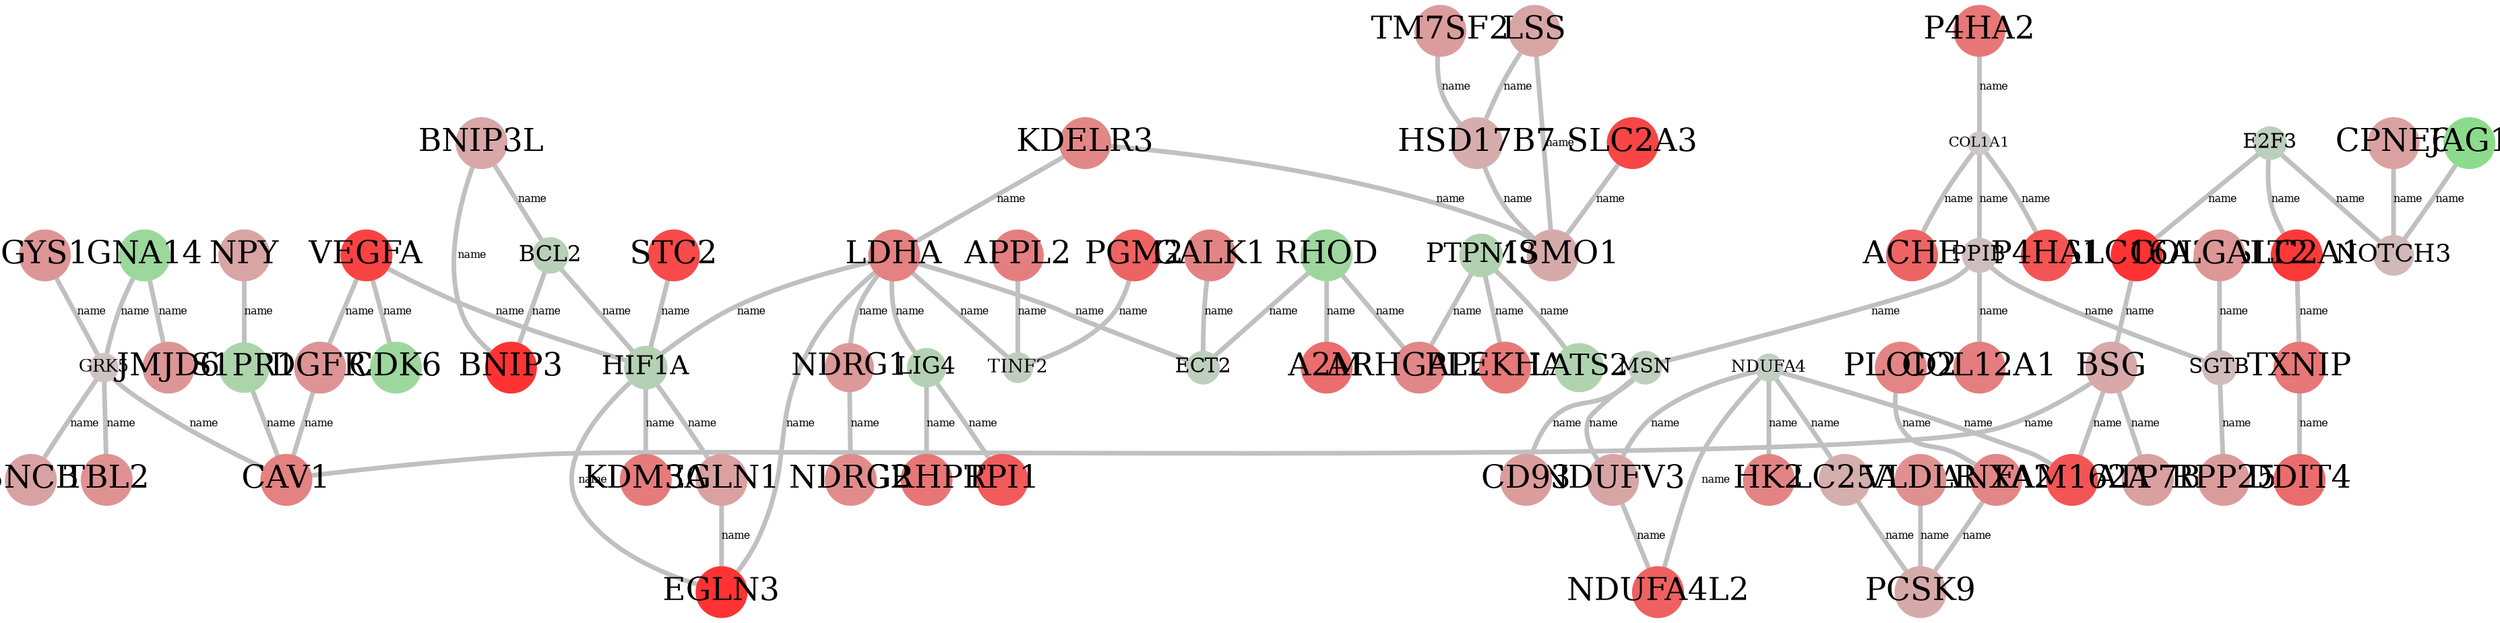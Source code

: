 strict graph G {
outputorder=edgesfirst
layers="0:1:2:6:8:9:10:15:17:18:19:24:26:30:31:32:34:35:41:42:44:64:66:67:68:69:72:74"
  1 [ layer="41:all" , label="E2F3" , style="filled" , fillcolor="#BCCFBC" , color="#BCCFBC" , fontsize="14.191955059125" , shape="circle" , fixedsize="true" , width="0.315376779091667" , rank="41" , pos="165.59, 713.64" ];
  2 [ layer="15:all" , label="SLC16A3" , style="filled" , fillcolor="#FF3333" , color="#FF3333" , fontsize="22.5" , shape="circle" , fixedsize="true" , width="0.5" , rank="15" , pos="206.19, 674.61" ];
  3 [ layer="9:all" , label="KDELR3" , style="filled" , fillcolor="#E28787" , color="#E28787" , fontsize="22.5" , shape="circle" , fixedsize="true" , width="0.5" , rank="9" , pos="271.34, 155.29" ];
  4 [ layer="1:all" , label="LDHA" , style="filled" , fillcolor="#E48181" , color="#E48181" , fontsize="22.5" , shape="circle" , fixedsize="true" , width="0.5" , rank="1" , pos="230.24, 235.89" ];
  5 [ layer="30:all" , label="RHOD" , style="filled" , fillcolor="#9ED79E" , color="#9ED79E" , fontsize="22.5" , shape="circle" , fixedsize="true" , width="0.5" , rank="30" , pos="244.29, 196.43" ];
  6 [ layer="30:all" , label="A2M" , style="filled" , fillcolor="#EB6D6D" , color="#EB6D6D" , fontsize="22.5" , shape="circle" , fixedsize="true" , width="0.5" , rank="30" , pos="312.11, 237.27" ];
  7 [ layer="64:all" , label="P4HA2" , style="filled" , fillcolor="#E87777" , color="#E87777" , fontsize="22.5" , shape="circle" , fixedsize="true" , width="0.5" , rank="64" , pos="591.07, 327.99" ];
  8 [ layer="64:all" , label="COL1A1" , style="filled" , fillcolor="#CDC8C8" , color="#CDC8C8" , fontsize="10.02236010225" , shape="circle" , fixedsize="true" , width="0.222719113383333" , rank="64" , pos="563.88, 383.03" ];
  9 [ layer="64:all" , label="PLOD2" , style="filled" , fillcolor="#E38585" , color="#E38585" , fontsize="22.5" , shape="circle" , fixedsize="true" , width="0.5" , rank="64" , pos="61.94, 521.89" ];
  10 [ layer="64:all" , label="ANXA2" , style="filled" , fillcolor="#E38686" , color="#E38686" , fontsize="22.5" , shape="circle" , fixedsize="true" , width="0.5" , rank="64" , pos="130.65, 477.45" ];
  11 [ layer="41:all" , label="SLC2A1" , style="filled" , fillcolor="#FC3939" , color="#FC3939" , fontsize="22.5" , shape="circle" , fixedsize="true" , width="0.5" , rank="41" , pos="145.20, 771.05" ];
  12 [ layer="64:all" , label="P4HA1" , style="filled" , fillcolor="#F35454" , color="#F35454" , fontsize="22.5" , shape="circle" , fixedsize="true" , width="0.5" , rank="64" , pos="568.77, 443.57" ];
  13 [ layer="72:all" , label="BNIP3L" , style="filled" , fillcolor="#D8A7A7" , color="#D8A7A7" , fontsize="22.5" , shape="circle" , fixedsize="true" , width="0.5" , rank="72" , pos="59.31, 355.66" ];
  14 [ layer="72:all" , label="BCL2" , style="filled" , fillcolor="#B8D0B8" , color="#B8D0B8" , fontsize="15.7282833945637" , shape="circle" , fixedsize="true" , width="0.349517408768081" , rank="72" , pos="143.49, 380.47" ];
  15 [ layer="6:all" , label="VEGFA" , style="filled" , fillcolor="#F94343" , color="#F94343" , fontsize="22.5" , shape="circle" , fixedsize="true" , width="0.5" , rank="6" , pos="241.19, 454.09" ];
  16 [ layer="15:all" , label="PDGFRA" , style="filled" , fillcolor="#DE9494" , color="#DE9494" , fontsize="22.5" , shape="circle" , fixedsize="true" , width="0.5" , rank="15" , pos="275.28, 556.40" ];
  17 [ layer="74:all" , label="NPY" , style="filled" , fillcolor="#D9A4A4" , color="#D9A4A4" , fontsize="22.5" , shape="circle" , fixedsize="true" , width="0.5" , rank="74" , pos="346.38, 778.89" ];
  18 [ layer="74:all" , label="S1PR1" , style="filled" , fillcolor="#ABD4AB" , color="#ABD4AB" , fontsize="21.8176937008565" , shape="circle" , fixedsize="true" , width="0.484837637796811" , rank="74" , pos="317.88, 700.61" ];
  19 [ layer="64:all" , label="PPIB" , style="filled" , fillcolor="#D0BEBE" , color="#D0BEBE" , fontsize="15.1020421630067" , shape="circle" , fixedsize="true" , width="0.335600936955704" , rank="64" , pos="510.65, 378.95" ];
  20 [ layer="64:all" , label="ACHE" , style="filled" , fillcolor="#EE6464" , color="#EE6464" , fontsize="22.5" , shape="circle" , fixedsize="true" , width="0.5" , rank="64" , pos="628.96, 395.61" ];
  21 [ layer="64:all" , label="MSN" , style="filled" , fillcolor="#BDCFBD" , color="#BDCFBD" , fontsize="14.4999936867183" , shape="circle" , fixedsize="true" , width="0.322222081927074" , rank="64" , pos="472.61, 441.51" ];
  22 [ layer="24:all" , label="GNA14" , style="filled" , fillcolor="#9CD79C" , color="#9CD79C" , fontsize="22.5" , shape="circle" , fixedsize="true" , width="0.5" , rank="24" , pos="287.46, 739.47" ];
  23 [ layer="24:all" , label="GRK5" , style="filled" , fillcolor="#CFC2C2" , color="#CFC2C2" , fontsize="12.3266458878204" , shape="circle" , fixedsize="true" , width="0.273925464173786" , rank="24" , pos="386.28, 681.75" ];
  24 [ layer="24:all" , label="GYS1" , style="filled" , fillcolor="#DE9595" , color="#DE9595" , fontsize="22.5" , shape="circle" , fixedsize="true" , width="0.5" , rank="24" , pos="413.21, 738.67" ];
  25 [ layer="15:all" , label="BSG" , style="filled" , fillcolor="#D7A9A9" , color="#D7A9A9" , fontsize="22.5" , shape="circle" , fixedsize="true" , width="0.5" , rank="15" , pos="250.95, 635.18" ];
  26 [ layer="35:all" , label="ATP7B" , style="filled" , fillcolor="#DA9F9F" , color="#DA9F9F" , fontsize="22.5" , shape="circle" , fixedsize="true" , width="0.5" , rank="35" , pos="173.94, 613.29" ];
  27 [ layer="8:all" , label="LIG4" , style="filled" , fillcolor="#B3D2B3" , color="#B3D2B3" , fontsize="16.651477283888" , shape="circle" , fixedsize="true" , width="0.370032828530845" , rank="8" , pos="313.73, 190.20" ];
  28 [ layer="64:all" , label="NDUFA4" , style="filled" , fillcolor="#C2CEC2" , color="#C2CEC2" , fontsize="11.8354718864254" , shape="circle" , fixedsize="true" , width="0.263010486365009" , rank="64" , pos="357.20, 524.79" ];
  29 [ layer="64:all" , label="SLC25A1" , style="filled" , fillcolor="#D5AEAE" , color="#D5AEAE" , fontsize="22.5" , shape="circle" , fixedsize="true" , width="0.5" , rank="64" , pos="291.63, 493.49" ];
  30 [ layer="64:all" , label="HK2" , style="filled" , fillcolor="#E38484" , color="#E38484" , fontsize="22.5" , shape="circle" , fixedsize="true" , width="0.5" , rank="64" , pos="418.66, 571.35" ];
  31 [ layer="64:all" , label="NDUFV3" , style="filled" , fillcolor="#D8A5A5" , color="#D8A5A5" , fontsize="22.5" , shape="circle" , fixedsize="true" , width="0.5" , rank="64" , pos="413.64, 474.78" ];
  32 [ layer="34:all" , label="TM7SF2" , style="filled" , fillcolor="#DB9C9C" , color="#DB9C9C" , fontsize="22.5" , shape="circle" , fixedsize="true" , width="0.5" , rank="34" , pos="454.47, 30.42" ];
  33 [ layer="34:all" , label="HSD17B7" , style="filled" , fillcolor="#D6ADAD" , color="#D6ADAD" , fontsize="22.5" , shape="circle" , fixedsize="true" , width="0.5" , rank="34" , pos="332.47, 68.34" ];
  34 [ layer="42:all" , label="LSS" , style="filled" , fillcolor="#D8A5A5" , color="#D8A5A5" , fontsize="22.5" , shape="circle" , fixedsize="true" , width="0.5" , rank="42" , pos="302.57, 22.41" ];
  35 [ layer="8:all" , label="TPI1" , style="filled" , fillcolor="#F15B5B" , color="#F15B5B" , fontsize="22.5" , shape="circle" , fixedsize="true" , width="0.5" , rank="8" , pos="366.34, 141.64" ];
  36 [ layer="19:all" , label="CDK6" , style="filled" , fillcolor="#9ED79E" , color="#9ED79E" , fontsize="22.5" , shape="circle" , fixedsize="true" , width="0.5" , rank="19" , pos="330.32, 426.33" ];
  37 [ layer="15:all" , label="CAV1" , style="filled" , fillcolor="#E48181" , color="#E48181" , fontsize="22.5" , shape="circle" , fixedsize="true" , width="0.5" , rank="15" , pos="321.73, 639.36" ];
  38 [ layer="72:all" , label="BNIP3" , style="filled" , fillcolor="#FF3333" , color="#FF3333" , fontsize="22.5" , shape="circle" , fixedsize="true" , width="0.5" , rank="72" , pos="95.85, 416.23" ];
  39 [ layer="26:all" , label="MSMO1" , style="filled" , fillcolor="#D7AAAA" , color="#D7AAAA" , fontsize="22.5" , shape="circle" , fixedsize="true" , width="0.5" , rank="26" , pos="260.43, 107.72" ];
  40 [ layer="26:all" , label="SLC2A3" , style="filled" , fillcolor="#F84646" , color="#F84646" , fontsize="22.5" , shape="circle" , fixedsize="true" , width="0.5" , rank="26" , pos="210.46, 67.29" ];
  41 [ layer="68:all" , label="SNCB" , style="filled" , fillcolor="#D9A2A2" , color="#D9A2A2" , fontsize="22.5" , shape="circle" , fixedsize="true" , width="0.5" , rank="68" , pos="447.03, 687.60" ];
  42 [ layer="6:all" , label="STC2" , style="filled" , fillcolor="#F74A4A" , color="#F74A4A" , fontsize="22.5" , shape="circle" , fixedsize="true" , width="0.5" , rank="6" , pos="291.40, 385.56" ];
  43 [ layer="6:all" , label="HIF1A" , style="filled" , fillcolor="#B5D1B5" , color="#B5D1B5" , fontsize="18.914915056753" , shape="circle" , fixedsize="true" , width="0.420331445705623" , rank="6" , pos="212.52, 361.07" ];
  44 [ layer="24:all" , label="JMJD6" , style="filled" , fillcolor="#DE9595" , color="#DE9595" , fontsize="22.5" , shape="circle" , fixedsize="true" , width="0.5" , rank="24" , pos="249.21, 778.89" ];
  45 [ layer="30:all" , label="ARHGAP29" , style="filled" , fillcolor="#E28787" , color="#E28787" , fontsize="22.5" , shape="circle" , fixedsize="true" , width="0.5" , rank="30" , pos="138.41, 146.03" ];
  46 [ layer="66:all" , label="PTPN13" , style="filled" , fillcolor="#B1D2B1" , color="#B1D2B1" , fontsize="18.9619126938768" , shape="circle" , fixedsize="true" , width="0.421375837641708" , rank="66" , pos="164.90, 104.54" ];
  47 [ layer="44:all" , label="NDRG1" , style="filled" , fillcolor="#DD9898" , color="#DD9898" , fontsize="21.3856202462066" , shape="circle" , fixedsize="true" , width="0.475236005471258" , rank="44" , pos="142.31, 267.90" ];
  48 [ layer="64:all" , label="PCSK9" , style="filled" , fillcolor="#D7AAAA" , color="#D7AAAA" , fontsize="22.5" , shape="circle" , fixedsize="true" , width="0.5" , rank="64" , pos="178.59, 517.01" ];
  49 [ layer="64:all" , label="VLDLR" , style="filled" , fillcolor="#DF9191" , color="#DF9191" , fontsize="22.5" , shape="circle" , fixedsize="true" , width="0.5" , rank="64" , pos="166.96, 561.53" ];
  50 [ layer="64:all" , label="SGTB" , style="filled" , fillcolor="#D1BCBC" , color="#D1BCBC" , fontsize="14.9112139758136" , shape="circle" , fixedsize="true" , width="0.331360310573636" , rank="64" , pos="494.64, 311.65" ];
  51 [ layer="64:all" , label="COLGALT2" , style="filled" , fillcolor="#DD9797" , color="#DD9797" , fontsize="22.5" , shape="circle" , fixedsize="true" , width="0.5" , rank="64" , pos="444.04, 276.41" ];
  52 [ layer="64:all" , label="RPP25" , style="filled" , fillcolor="#DC9B9B" , color="#DC9B9B" , fontsize="22.5" , shape="circle" , fixedsize="true" , width="0.5" , rank="64" , pos="566.06, 242.81" ];
  53 [ layer="17:all" , label="TINF2" , style="filled" , fillcolor="#C0CEC0" , color="#C0CEC0" , fontsize="12.936629457003" , shape="circle" , fixedsize="true" , width="0.287480654600067" , rank="17" , pos="154.20, 217.50" ];
  54 [ layer="17:all" , label="APPL2" , style="filled" , fillcolor="#E57F7F" , color="#E57F7F" , fontsize="22.5" , shape="circle" , fixedsize="true" , width="0.5" , rank="17" , pos="58.40, 229.37" ];
  55 [ layer="18:all" , label="PGM2" , style="filled" , fillcolor="#EF6262" , color="#EF6262" , fontsize="22.5" , shape="circle" , fixedsize="true" , width="0.5" , rank="18" , pos="88.73, 185.42" ];
  56 [ layer="15:all" , label="FAM162A" , style="filled" , fillcolor="#F35555" , color="#F35555" , fontsize="22.5" , shape="circle" , fixedsize="true" , width="0.5" , rank="15" , pos="323.64, 595.79" ];
  57 [ layer="31:all" , label="EGLN1" , style="filled" , fillcolor="#DAA1A1" , color="#DAA1A1" , fontsize="22.5" , shape="circle" , fixedsize="true" , width="0.5" , rank="31" , pos="304.99, 346.12" ];
  58 [ layer="41:all" , label="TXNIP" , style="filled" , fillcolor="#E87777" , color="#E87777" , fontsize="22.5" , shape="circle" , fixedsize="true" , width="0.5" , rank="41" , pos="117.73, 810.58" ];
  59 [ layer="66:all" , label="PLEKHA2" , style="filled" , fillcolor="#E77979" , color="#E77979" , fontsize="22.5" , shape="circle" , fixedsize="true" , width="0.5" , rank="66" , pos="51.39, 91.18" ];
  60 [ layer="30:all" , label="ECT2" , style="filled" , fillcolor="#BDCFBD" , color="#BDCFBD" , fontsize="14.1778015788057" , shape="circle" , fixedsize="true" , width="0.315062257306793" , rank="30" , pos="273.99, 270.31" ];
  61 [ layer="32:all" , label="GALK1" , style="filled" , fillcolor="#E38484" , color="#E38484" , fontsize="22.5" , shape="circle" , fixedsize="true" , width="0.5" , rank="32" , pos="322.03, 306.69" ];
  62 [ layer="2:all" , label="EGLN3" , style="filled" , fillcolor="#FF3333" , color="#FF3333" , fontsize="22.5" , shape="circle" , fixedsize="true" , width="0.5" , rank="2" , pos="210.16, 306.43" ];
  63 [ layer="69:all" , label="LATS2" , style="filled" , fillcolor="#AFD3AF" , color="#AFD3AF" , fontsize="21.1257315930467" , shape="circle" , fixedsize="true" , width="0.469460702067704" , rank="69" , pos="110.03, 28.96" ];
  64 [ layer="64:all" , label="NDUFA4L2" , style="filled" , fillcolor="#EF6161" , color="#EF6161" , fontsize="22.5" , shape="circle" , fixedsize="true" , width="0.5" , rank="64" , pos="462.69, 531.91" ];
  65 [ layer="10:all" , label="GRHPR" , style="filled" , fillcolor="#E87676" , color="#E87676" , fontsize="22.5" , shape="circle" , fixedsize="true" , width="0.5" , rank="10" , pos="390.40, 202.71" ];
  66 [ layer="64:all" , label="CD93" , style="filled" , fillcolor="#DB9C9C" , color="#DB9C9C" , fontsize="22.5" , shape="circle" , fixedsize="true" , width="0.5" , rank="64" , pos="508.98, 492.51" ];
  67 [ layer="41:all" , label="NOTCH3" , style="filled" , fillcolor="#D2B9B9" , color="#D2B9B9" , fontsize="17.6470388620274" , shape="circle" , fixedsize="true" , width="0.392156419156164" , rank="41" , pos="95.83, 678.90" ];
  68 [ layer="41:all" , label="CPNE6" , style="filled" , fillcolor="#DAA1A1" , color="#DAA1A1" , fontsize="22.5" , shape="circle" , fixedsize="true" , width="0.5" , rank="41" , pos="65.61, 716.39" ];
  69 [ layer="67:all" , label="JAG1" , style="filled" , fillcolor="#8CDB8C" , color="#8CDB8C" , fontsize="22.5" , shape="circle" , fixedsize="true" , width="0.5" , rank="67" , pos="87.90, 621.31" ];
  70 [ layer="41:all" , label="DDIT4" , style="filled" , fillcolor="#EB6C6C" , color="#EB6C6C" , fontsize="22.5" , shape="circle" , fixedsize="true" , width="0.5" , rank="41" , pos="22.71, 814.06" ];
  71 [ layer="64:all" , label="COL12A1" , style="filled" , fillcolor="#E57E7E" , color="#E57E7E" , fontsize="22.5" , shape="circle" , fixedsize="true" , width="0.5" , rank="64" , pos="418.49, 380.65" ];
  72 [ layer="44:all" , label="NDRG2" , style="filled" , fillcolor="#E18C8C" , color="#E18C8C" , fontsize="22.5" , shape="circle" , fixedsize="true" , width="0.5" , rank="44" , pos="105.00, 309.14" ];
  73 [ layer="6:all" , label="KDM3A" , style="filled" , fillcolor="#E67B7B" , color="#E67B7B" , fontsize="22.5" , shape="circle" , fixedsize="true" , width="0.5" , rank="6" , pos="200.36, 414.69" ];
  74 [ layer="24:all" , label="TBL2" , style="filled" , fillcolor="#DF9292" , color="#DF9292" , fontsize="22.5" , shape="circle" , fixedsize="true" , width="0.5" , rank="24" , pos="398.96, 639.31" ];
  1 -- 2 [ label="name" , style="solid" , penwidth="3.33333333333333" , fontsize="7.5" , color="grey" ];
  3 -- 4 [ label="name" , style="solid" , penwidth="3.33333333333333" , fontsize="7.5" , color="grey" ];
  5 -- 6 [ label="name" , style="solid" , penwidth="3.33333333333333" , fontsize="7.5" , color="grey" ];
  7 -- 8 [ label="name" , style="solid" , penwidth="3.33333333333333" , fontsize="7.5" , color="grey" ];
  9 -- 10 [ label="name" , style="solid" , penwidth="3.33333333333333" , fontsize="7.5" , color="grey" ];
  1 -- 11 [ label="name" , style="solid" , penwidth="3.33333333333333" , fontsize="7.5" , color="grey" ];
  8 -- 12 [ label="name" , style="solid" , penwidth="3.33333333333333" , fontsize="7.5" , color="grey" ];
  13 -- 14 [ label="name" , style="solid" , penwidth="3.33333333333333" , fontsize="7.5" , color="grey" ];
  15 -- 16 [ label="name" , style="solid" , penwidth="3.33333333333333" , fontsize="7.5" , color="grey" ];
  17 -- 18 [ label="name" , style="solid" , penwidth="3.33333333333333" , fontsize="7.5" , color="grey" ];
  8 -- 19 [ label="name" , style="solid" , penwidth="3.33333333333333" , fontsize="7.5" , color="grey" ];
  8 -- 20 [ label="name" , style="solid" , penwidth="3.33333333333333" , fontsize="7.5" , color="grey" ];
  19 -- 21 [ label="name" , style="solid" , penwidth="3.33333333333333" , fontsize="7.5" , color="grey" ];
  22 -- 23 [ label="name" , style="solid" , penwidth="3.33333333333333" , fontsize="7.5" , color="grey" ];
  24 -- 23 [ label="name" , style="solid" , penwidth="3.33333333333333" , fontsize="7.5" , color="grey" ];
  2 -- 25 [ label="name" , style="solid" , penwidth="3.33333333333333" , fontsize="7.5" , color="grey" ];
  25 -- 26 [ label="name" , style="solid" , penwidth="3.33333333333333" , fontsize="7.5" , color="grey" ];
  4 -- 27 [ label="name" , style="solid" , penwidth="3.33333333333333" , fontsize="7.5" , color="grey" ];
  28 -- 29 [ label="name" , style="solid" , penwidth="3.33333333333333" , fontsize="7.5" , color="grey" ];
  28 -- 30 [ label="name" , style="solid" , penwidth="3.33333333333333" , fontsize="7.5" , color="grey" ];
  28 -- 31 [ label="name" , style="solid" , penwidth="3.33333333333333" , fontsize="7.5" , color="grey" ];
  21 -- 31 [ label="name" , style="solid" , penwidth="3.33333333333333" , fontsize="7.5" , color="grey" ];
  32 -- 33 [ label="name" , style="solid" , penwidth="3.33333333333333" , fontsize="7.5" , color="grey" ];
  34 -- 33 [ label="name" , style="solid" , penwidth="3.33333333333333" , fontsize="7.5" , color="grey" ];
  27 -- 35 [ label="name" , style="solid" , penwidth="3.33333333333333" , fontsize="7.5" , color="grey" ];
  15 -- 36 [ label="name" , style="solid" , penwidth="3.33333333333333" , fontsize="7.5" , color="grey" ];
  16 -- 37 [ label="name" , style="solid" , penwidth="3.33333333333333" , fontsize="7.5" , color="grey" ];
  18 -- 37 [ label="name" , style="solid" , penwidth="3.33333333333333" , fontsize="7.5" , color="grey" ];
  23 -- 37 [ label="name" , style="solid" , penwidth="3.33333333333333" , fontsize="7.5" , color="grey" ];
  25 -- 37 [ label="name" , style="solid" , penwidth="3.33333333333333" , fontsize="7.5" , color="grey" ];
  13 -- 38 [ label="name" , style="solid" , penwidth="3.33333333333333" , fontsize="7.5" , color="grey" ];
  14 -- 38 [ label="name" , style="solid" , penwidth="3.33333333333333" , fontsize="7.5" , color="grey" ];
  3 -- 39 [ label="name" , style="solid" , penwidth="3.33333333333333" , fontsize="7.5" , color="grey" ];
  40 -- 39 [ label="name" , style="solid" , penwidth="3.33333333333333" , fontsize="7.5" , color="grey" ];
  34 -- 39 [ label="name" , style="solid" , penwidth="3.33333333333333" , fontsize="7.5" , color="grey" ];
  33 -- 39 [ label="name" , style="solid" , penwidth="3.33333333333333" , fontsize="7.5" , color="grey" ];
  23 -- 41 [ label="name" , style="solid" , penwidth="3.33333333333333" , fontsize="7.5" , color="grey" ];
  42 -- 43 [ label="name" , style="solid" , penwidth="3.33333333333333" , fontsize="7.5" , color="grey" ];
  4 -- 43 [ label="name" , style="solid" , penwidth="3.33333333333333" , fontsize="7.5" , color="grey" ];
  14 -- 43 [ label="name" , style="solid" , penwidth="3.33333333333333" , fontsize="7.5" , color="grey" ];
  15 -- 43 [ label="name" , style="solid" , penwidth="3.33333333333333" , fontsize="7.5" , color="grey" ];
  22 -- 44 [ label="name" , style="solid" , penwidth="3.33333333333333" , fontsize="7.5" , color="grey" ];
  5 -- 45 [ label="name" , style="solid" , penwidth="3.33333333333333" , fontsize="7.5" , color="grey" ];
  46 -- 45 [ label="name" , style="solid" , penwidth="3.33333333333333" , fontsize="7.5" , color="grey" ];
  4 -- 47 [ label="name" , style="solid" , penwidth="3.33333333333333" , fontsize="7.5" , color="grey" ];
  10 -- 48 [ label="name" , style="solid" , penwidth="3.33333333333333" , fontsize="7.5" , color="grey" ];
  29 -- 48 [ label="name" , style="solid" , penwidth="3.33333333333333" , fontsize="7.5" , color="grey" ];
  49 -- 48 [ label="name" , style="solid" , penwidth="3.33333333333333" , fontsize="7.5" , color="grey" ];
  19 -- 50 [ label="name" , style="solid" , penwidth="3.33333333333333" , fontsize="7.5" , color="grey" ];
  51 -- 50 [ label="name" , style="solid" , penwidth="3.33333333333333" , fontsize="7.5" , color="grey" ];
  50 -- 52 [ label="name" , style="solid" , penwidth="3.33333333333333" , fontsize="7.5" , color="grey" ];
  4 -- 53 [ label="name" , style="solid" , penwidth="3.33333333333333" , fontsize="7.5" , color="grey" ];
  54 -- 53 [ label="name" , style="solid" , penwidth="3.33333333333333" , fontsize="7.5" , color="grey" ];
  55 -- 53 [ label="name" , style="solid" , penwidth="3.33333333333333" , fontsize="7.5" , color="grey" ];
  28 -- 56 [ label="name" , style="solid" , penwidth="3.33333333333333" , fontsize="7.5" , color="grey" ];
  25 -- 56 [ label="name" , style="solid" , penwidth="3.33333333333333" , fontsize="7.5" , color="grey" ];
  43 -- 57 [ label="name" , style="solid" , penwidth="3.33333333333333" , fontsize="7.5" , color="grey" ];
  11 -- 58 [ label="name" , style="solid" , penwidth="3.33333333333333" , fontsize="7.5" , color="grey" ];
  46 -- 59 [ label="name" , style="solid" , penwidth="3.33333333333333" , fontsize="7.5" , color="grey" ];
  5 -- 60 [ label="name" , style="solid" , penwidth="3.33333333333333" , fontsize="7.5" , color="grey" ];
  4 -- 60 [ label="name" , style="solid" , penwidth="3.33333333333333" , fontsize="7.5" , color="grey" ];
  61 -- 60 [ label="name" , style="solid" , penwidth="3.33333333333333" , fontsize="7.5" , color="grey" ];
  4 -- 62 [ label="name" , style="solid" , penwidth="3.33333333333333" , fontsize="7.5" , color="grey" ];
  43 -- 62 [ label="name" , style="solid" , penwidth="3.33333333333333" , fontsize="7.5" , color="grey" ];
  57 -- 62 [ label="name" , style="solid" , penwidth="3.33333333333333" , fontsize="7.5" , color="grey" ];
  46 -- 63 [ label="name" , style="solid" , penwidth="3.33333333333333" , fontsize="7.5" , color="grey" ];
  28 -- 64 [ label="name" , style="solid" , penwidth="3.33333333333333" , fontsize="7.5" , color="grey" ];
  31 -- 64 [ label="name" , style="solid" , penwidth="3.33333333333333" , fontsize="7.5" , color="grey" ];
  27 -- 65 [ label="name" , style="solid" , penwidth="3.33333333333333" , fontsize="7.5" , color="grey" ];
  21 -- 66 [ label="name" , style="solid" , penwidth="3.33333333333333" , fontsize="7.5" , color="grey" ];
  1 -- 67 [ label="name" , style="solid" , penwidth="3.33333333333333" , fontsize="7.5" , color="grey" ];
  68 -- 67 [ label="name" , style="solid" , penwidth="3.33333333333333" , fontsize="7.5" , color="grey" ];
  69 -- 67 [ label="name" , style="solid" , penwidth="3.33333333333333" , fontsize="7.5" , color="grey" ];
  58 -- 70 [ label="name" , style="solid" , penwidth="3.33333333333333" , fontsize="7.5" , color="grey" ];
  19 -- 71 [ label="name" , style="solid" , penwidth="3.33333333333333" , fontsize="7.5" , color="grey" ];
  47 -- 72 [ label="name" , style="solid" , penwidth="3.33333333333333" , fontsize="7.5" , color="grey" ];
  43 -- 73 [ label="name" , style="solid" , penwidth="3.33333333333333" , fontsize="7.5" , color="grey" ];
  23 -- 74 [ label="name" , style="solid" , penwidth="3.33333333333333" , fontsize="7.5" , color="grey" ];
}
